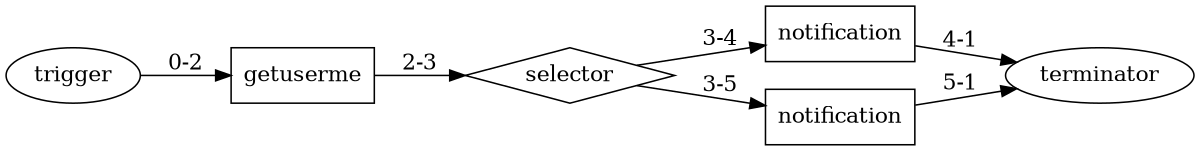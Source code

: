 digraph "ansible.marvin.api" {
	dpi=150 rankdir=LR size="8,5"
	0 [label=trigger shape=oval]
	2 [label=getuserme shape=box]
	3 [label=selector shape=diamond]
	4 [label=notification shape=box]
	5 [label=notification shape=box]
	1 [label=terminator shape=oval]
	0 -> 2 [label="0-2"]
	2 -> 3 [label="2-3"]
	3 -> 4 [label="3-4"]
	3 -> 5 [label="3-5"]
	4 -> 1 [label="4-1"]
	5 -> 1 [label="5-1"]
}
